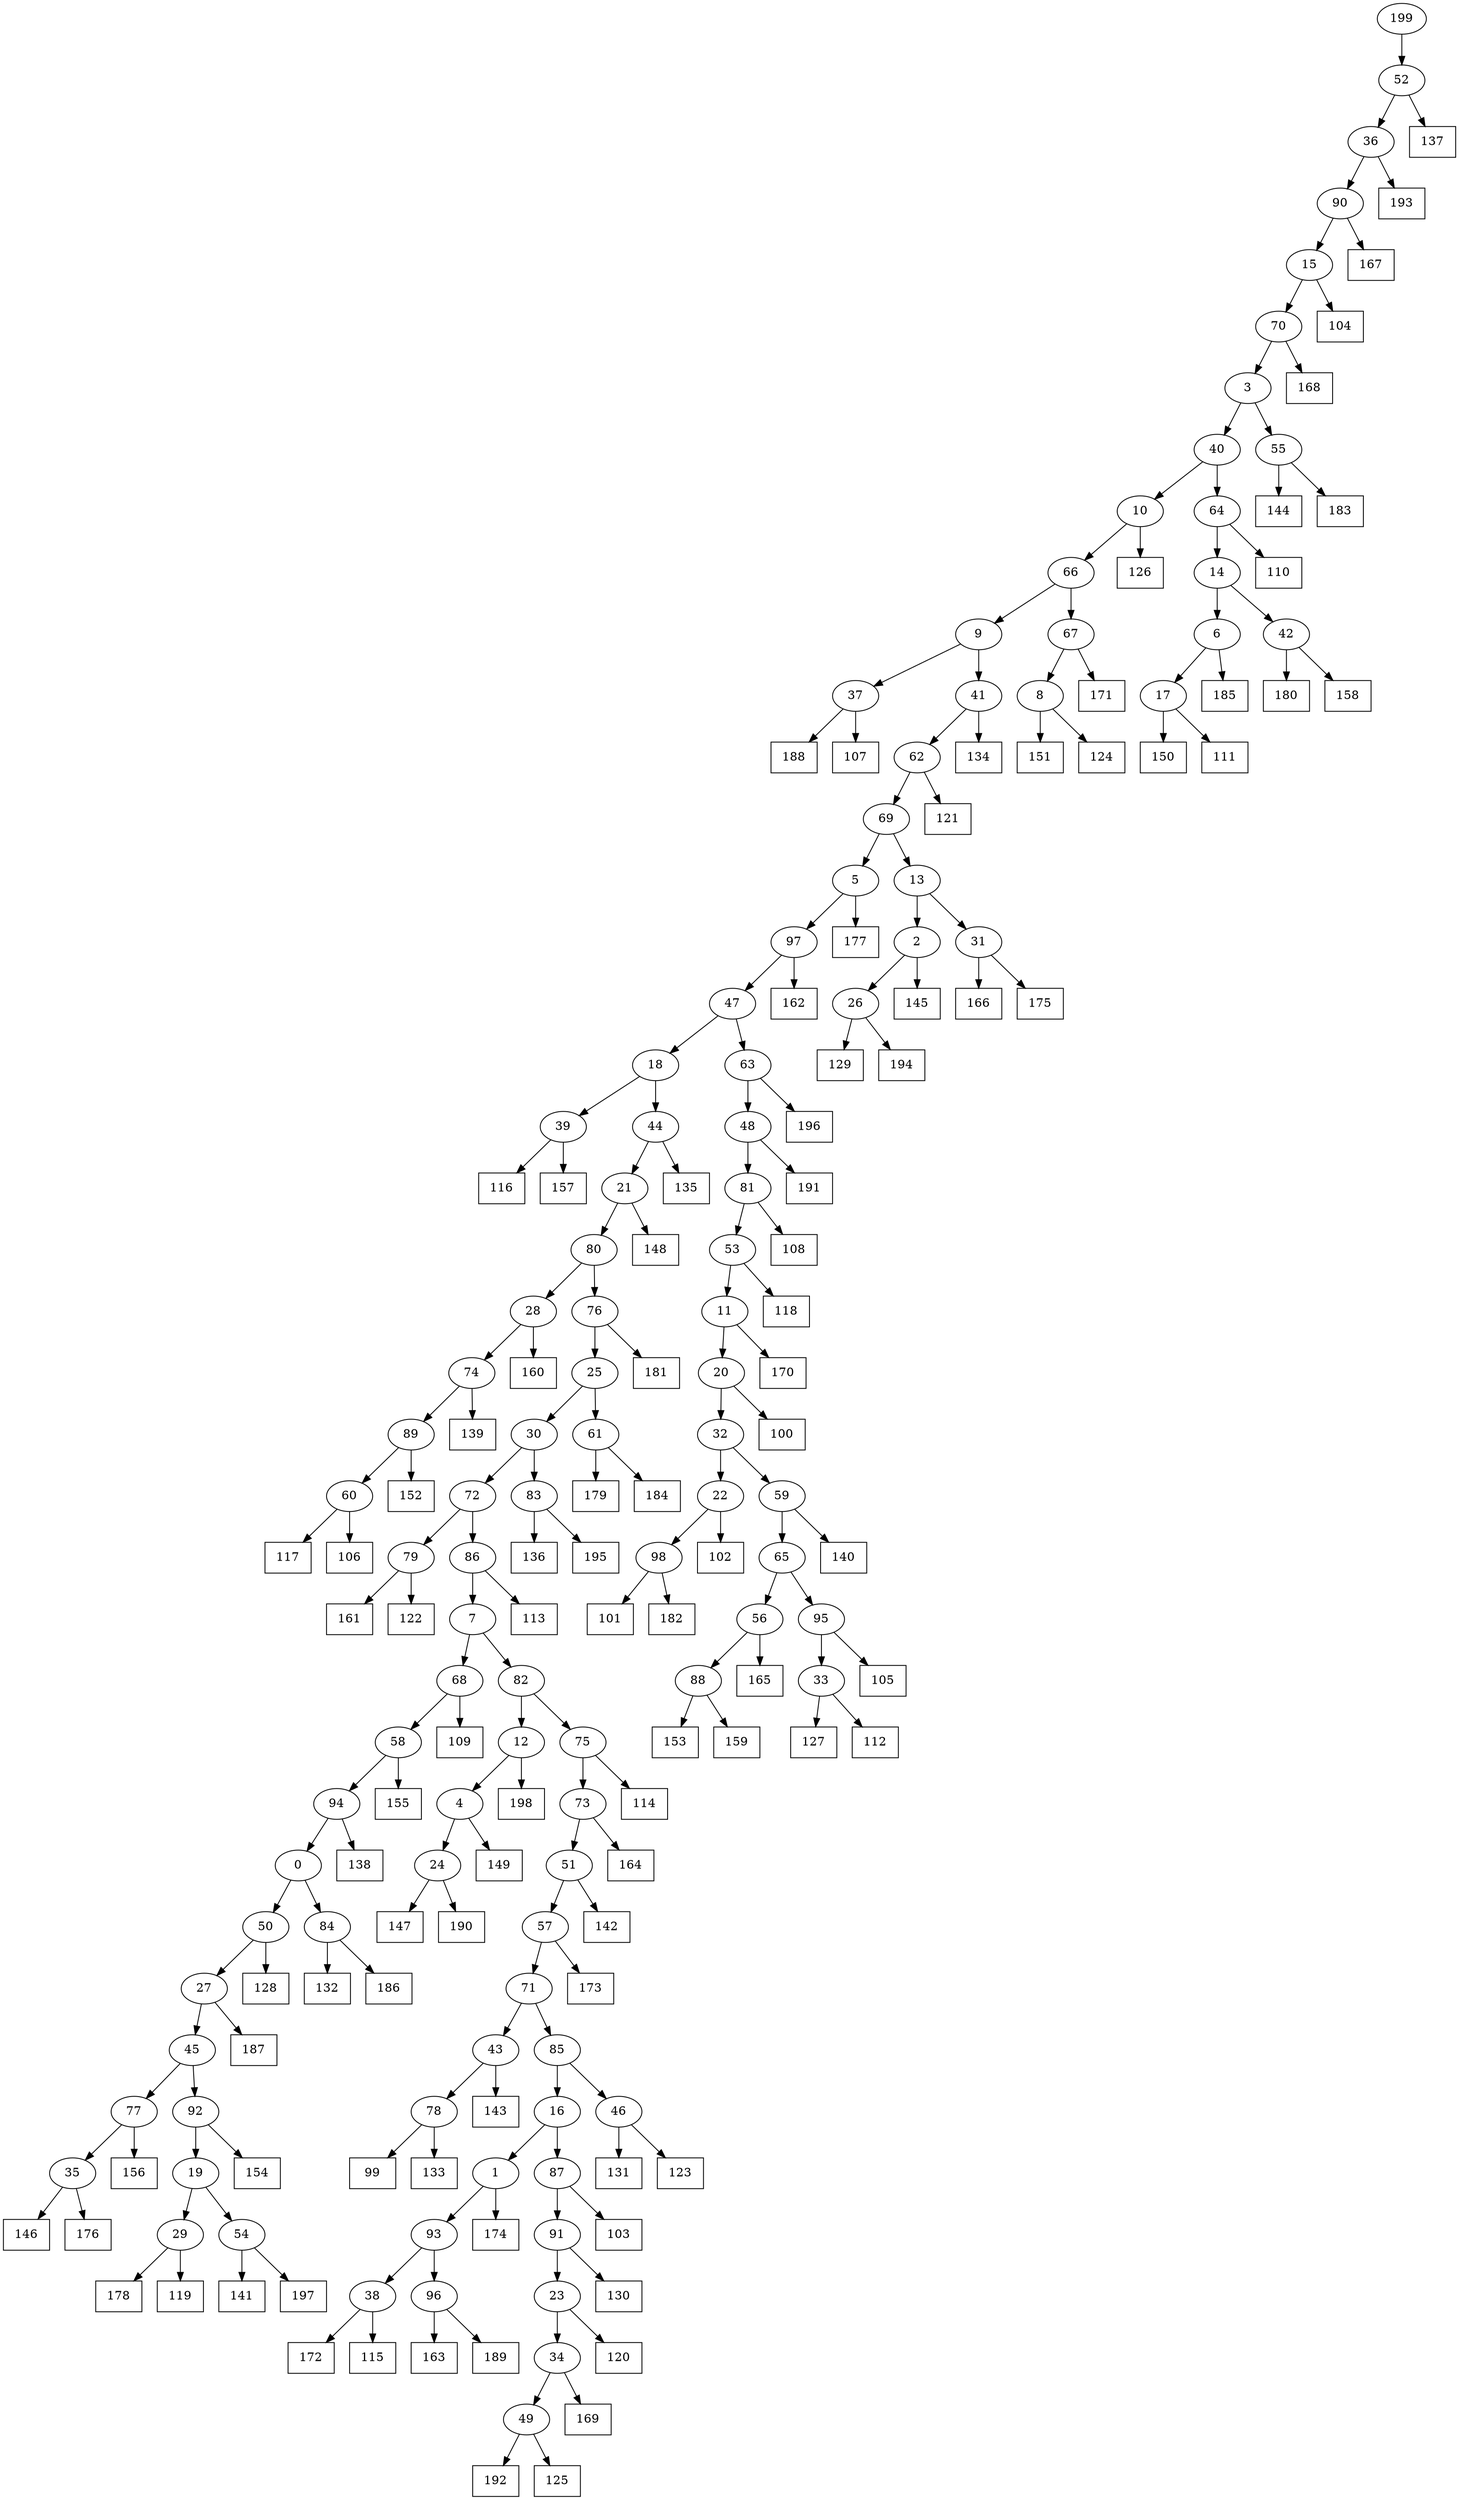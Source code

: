 digraph G {
0[label="0"];
1[label="1"];
2[label="2"];
3[label="3"];
4[label="4"];
5[label="5"];
6[label="6"];
7[label="7"];
8[label="8"];
9[label="9"];
10[label="10"];
11[label="11"];
12[label="12"];
13[label="13"];
14[label="14"];
15[label="15"];
16[label="16"];
17[label="17"];
18[label="18"];
19[label="19"];
20[label="20"];
21[label="21"];
22[label="22"];
23[label="23"];
24[label="24"];
25[label="25"];
26[label="26"];
27[label="27"];
28[label="28"];
29[label="29"];
30[label="30"];
31[label="31"];
32[label="32"];
33[label="33"];
34[label="34"];
35[label="35"];
36[label="36"];
37[label="37"];
38[label="38"];
39[label="39"];
40[label="40"];
41[label="41"];
42[label="42"];
43[label="43"];
44[label="44"];
45[label="45"];
46[label="46"];
47[label="47"];
48[label="48"];
49[label="49"];
50[label="50"];
51[label="51"];
52[label="52"];
53[label="53"];
54[label="54"];
55[label="55"];
56[label="56"];
57[label="57"];
58[label="58"];
59[label="59"];
60[label="60"];
61[label="61"];
62[label="62"];
63[label="63"];
64[label="64"];
65[label="65"];
66[label="66"];
67[label="67"];
68[label="68"];
69[label="69"];
70[label="70"];
71[label="71"];
72[label="72"];
73[label="73"];
74[label="74"];
75[label="75"];
76[label="76"];
77[label="77"];
78[label="78"];
79[label="79"];
80[label="80"];
81[label="81"];
82[label="82"];
83[label="83"];
84[label="84"];
85[label="85"];
86[label="86"];
87[label="87"];
88[label="88"];
89[label="89"];
90[label="90"];
91[label="91"];
92[label="92"];
93[label="93"];
94[label="94"];
95[label="95"];
96[label="96"];
97[label="97"];
98[label="98"];
99[shape=box,label="101"];
100[shape=box,label="109"];
101[shape=box,label="166"];
102[shape=box,label="179"];
103[shape=box,label="146"];
104[shape=box,label="117"];
105[shape=box,label="132"];
106[shape=box,label="154"];
107[shape=box,label="169"];
108[shape=box,label="168"];
109[shape=box,label="180"];
110[shape=box,label="127"];
111[shape=box,label="188"];
112[shape=box,label="165"];
113[shape=box,label="112"];
114[shape=box,label="158"];
115[shape=box,label="144"];
116[shape=box,label="163"];
117[shape=box,label="136"];
118[shape=box,label="108"];
119[shape=box,label="105"];
120[shape=box,label="173"];
121[shape=box,label="175"];
122[shape=box,label="198"];
123[shape=box,label="172"];
124[shape=box,label="118"];
125[shape=box,label="155"];
126[shape=box,label="167"];
127[shape=box,label="147"];
128[shape=box,label="106"];
129[shape=box,label="177"];
130[shape=box,label="153"];
131[shape=box,label="103"];
132[shape=box,label="162"];
133[shape=box,label="139"];
134[shape=box,label="107"];
135[shape=box,label="114"];
136[shape=box,label="129"];
137[shape=box,label="140"];
138[shape=box,label="190"];
139[shape=box,label="130"];
140[shape=box,label="160"];
141[shape=box,label="135"];
142[shape=box,label="141"];
143[shape=box,label="187"];
144[shape=box,label="171"];
145[shape=box,label="104"];
146[shape=box,label="126"];
147[shape=box,label="156"];
148[shape=box,label="113"];
149[shape=box,label="191"];
150[shape=box,label="181"];
151[shape=box,label="121"];
152[shape=box,label="194"];
153[shape=box,label="178"];
154[shape=box,label="183"];
155[shape=box,label="184"];
156[shape=box,label="192"];
157[shape=box,label="195"];
158[shape=box,label="164"];
159[shape=box,label="142"];
160[shape=box,label="159"];
161[shape=box,label="134"];
162[shape=box,label="150"];
163[shape=box,label="197"];
164[shape=box,label="111"];
165[shape=box,label="145"];
166[shape=box,label="149"];
167[shape=box,label="100"];
168[shape=box,label="193"];
169[shape=box,label="99"];
170[shape=box,label="143"];
171[shape=box,label="102"];
172[shape=box,label="186"];
173[shape=box,label="125"];
174[shape=box,label="151"];
175[shape=box,label="161"];
176[shape=box,label="148"];
177[shape=box,label="170"];
178[shape=box,label="120"];
179[shape=box,label="182"];
180[shape=box,label="174"];
181[shape=box,label="138"];
182[shape=box,label="131"];
183[shape=box,label="110"];
184[shape=box,label="116"];
185[shape=box,label="196"];
186[shape=box,label="123"];
187[shape=box,label="119"];
188[shape=box,label="189"];
189[shape=box,label="122"];
190[shape=box,label="128"];
191[shape=box,label="133"];
192[shape=box,label="152"];
193[shape=box,label="124"];
194[shape=box,label="185"];
195[shape=box,label="137"];
196[shape=box,label="115"];
197[shape=box,label="176"];
198[shape=box,label="157"];
199[label="199"];
6->194 ;
29->153 ;
24->138 ;
52->36 ;
61->102 ;
31->101 ;
76->150 ;
51->159 ;
46->182 ;
75->135 ;
10->66 ;
66->9 ;
26->152 ;
48->149 ;
21->80 ;
86->148 ;
64->183 ;
50->190 ;
34->107 ;
70->108 ;
97->47 ;
73->158 ;
90->126 ;
49->156 ;
32->59 ;
52->195 ;
5->129 ;
27->143 ;
49->173 ;
21->176 ;
37->111 ;
20->167 ;
44->21 ;
50->27 ;
96->188 ;
71->85 ;
17->164 ;
78->191 ;
2->165 ;
35->103 ;
43->170 ;
42->114 ;
1->180 ;
59->65 ;
7->68 ;
68->58 ;
39->184 ;
95->119 ;
94->181 ;
3->55 ;
12->122 ;
51->57 ;
55->154 ;
82->12 ;
98->179 ;
58->125 ;
43->78 ;
78->169 ;
27->45 ;
98->99 ;
13->2 ;
2->26 ;
80->76 ;
10->146 ;
80->28 ;
92->106 ;
19->29 ;
36->168 ;
26->136 ;
61->155 ;
15->145 ;
18->44 ;
44->141 ;
46->186 ;
65->95 ;
199->52 ;
14->42 ;
41->62 ;
0->84 ;
84->172 ;
8->174 ;
91->139 ;
36->90 ;
90->15 ;
79->189 ;
58->94 ;
5->97 ;
97->132 ;
28->74 ;
62->151 ;
94->0 ;
0->50 ;
83->157 ;
40->64 ;
29->187 ;
87->91 ;
91->23 ;
96->116 ;
73->51 ;
67->8 ;
8->193 ;
54->142 ;
47->63 ;
68->100 ;
77->35 ;
35->197 ;
31->121 ;
65->56 ;
56->112 ;
20->32 ;
84->105 ;
11->177 ;
92->19 ;
81->118 ;
30->83 ;
83->117 ;
18->39 ;
69->5 ;
59->137 ;
66->67 ;
67->144 ;
79->175 ;
33->110 ;
47->18 ;
69->13 ;
13->31 ;
53->11 ;
53->124 ;
64->14 ;
14->6 ;
57->120 ;
76->25 ;
25->30 ;
85->46 ;
70->3 ;
72->86 ;
93->96 ;
25->61 ;
56->88 ;
88->160 ;
32->22 ;
22->171 ;
11->20 ;
75->73 ;
23->178 ;
22->98 ;
12->4 ;
4->166 ;
28->140 ;
89->192 ;
63->185 ;
30->72 ;
72->79 ;
38->123 ;
57->71 ;
71->43 ;
39->198 ;
45->77 ;
77->147 ;
74->133 ;
16->87 ;
87->131 ;
23->34 ;
34->49 ;
60->104 ;
88->130 ;
9->37 ;
37->134 ;
42->109 ;
93->38 ;
38->196 ;
15->70 ;
48->81 ;
81->53 ;
63->48 ;
6->17 ;
17->162 ;
62->69 ;
4->24 ;
24->127 ;
74->89 ;
89->60 ;
55->115 ;
41->161 ;
60->128 ;
16->1 ;
1->93 ;
85->16 ;
7->82 ;
82->75 ;
86->7 ;
95->33 ;
33->113 ;
9->41 ;
19->54 ;
54->163 ;
45->92 ;
3->40 ;
40->10 ;
}
